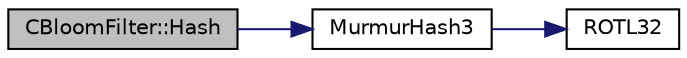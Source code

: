 digraph "CBloomFilter::Hash"
{
  edge [fontname="Helvetica",fontsize="10",labelfontname="Helvetica",labelfontsize="10"];
  node [fontname="Helvetica",fontsize="10",shape=record];
  rankdir="LR";
  Node18 [label="CBloomFilter::Hash",height=0.2,width=0.4,color="black", fillcolor="grey75", style="filled", fontcolor="black"];
  Node18 -> Node19 [color="midnightblue",fontsize="10",style="solid",fontname="Helvetica"];
  Node19 [label="MurmurHash3",height=0.2,width=0.4,color="black", fillcolor="white", style="filled",URL="$hash_8cpp.html#a3cf0406d24590eaad9a3163c552e9730"];
  Node19 -> Node20 [color="midnightblue",fontsize="10",style="solid",fontname="Helvetica"];
  Node20 [label="ROTL32",height=0.2,width=0.4,color="black", fillcolor="white", style="filled",URL="$hash_8cpp.html#aa8045f521ac28bee04e4980f93272dc0"];
}
